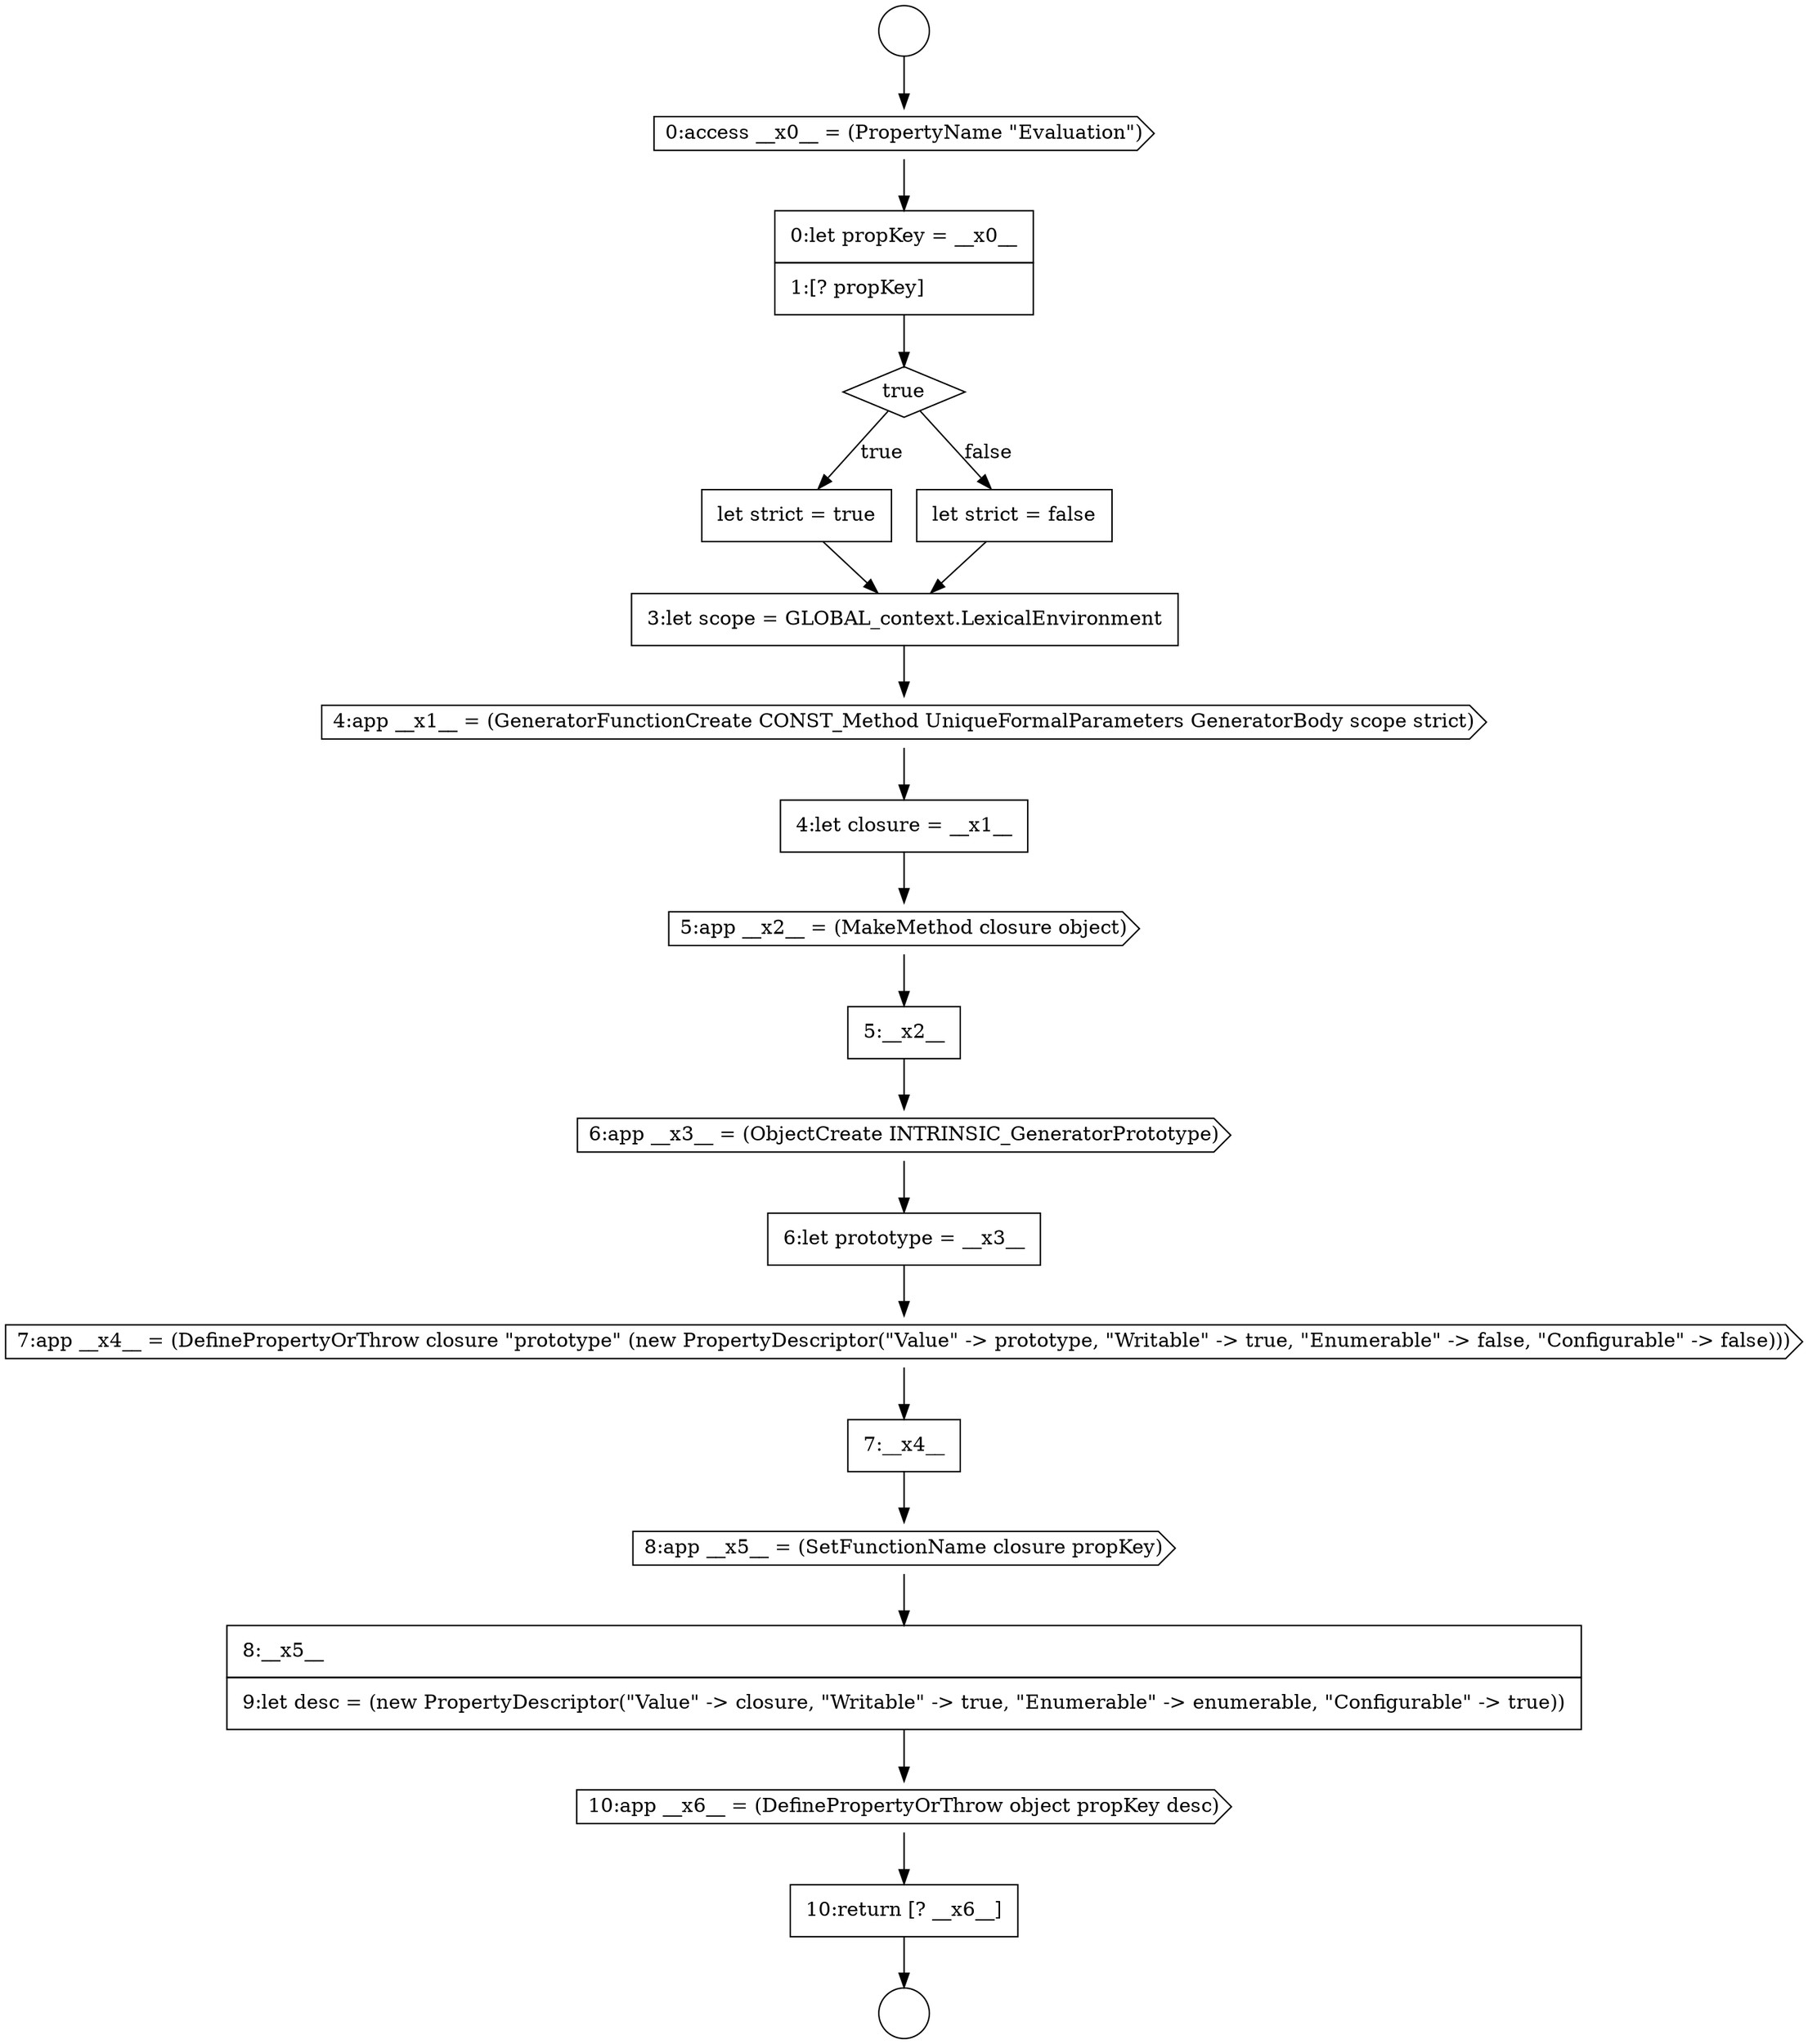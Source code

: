 digraph {
  node8475 [shape=cds, label=<<font color="black">8:app __x5__ = (SetFunctionName closure propKey)</font>> color="black" fillcolor="white" style=filled]
  node8463 [shape=diamond, label=<<font color="black">true</font>> color="black" fillcolor="white" style=filled]
  node8472 [shape=none, margin=0, label=<<font color="black">
    <table border="0" cellborder="1" cellspacing="0" cellpadding="10">
      <tr><td align="left">6:let prototype = __x3__</td></tr>
    </table>
  </font>> color="black" fillcolor="white" style=filled]
  node8468 [shape=none, margin=0, label=<<font color="black">
    <table border="0" cellborder="1" cellspacing="0" cellpadding="10">
      <tr><td align="left">4:let closure = __x1__</td></tr>
    </table>
  </font>> color="black" fillcolor="white" style=filled]
  node8459 [shape=circle label=" " color="black" fillcolor="white" style=filled]
  node8476 [shape=none, margin=0, label=<<font color="black">
    <table border="0" cellborder="1" cellspacing="0" cellpadding="10">
      <tr><td align="left">8:__x5__</td></tr>
      <tr><td align="left">9:let desc = (new PropertyDescriptor(&quot;Value&quot; -&gt; closure, &quot;Writable&quot; -&gt; true, &quot;Enumerable&quot; -&gt; enumerable, &quot;Configurable&quot; -&gt; true))</td></tr>
    </table>
  </font>> color="black" fillcolor="white" style=filled]
  node8467 [shape=cds, label=<<font color="black">4:app __x1__ = (GeneratorFunctionCreate CONST_Method UniqueFormalParameters GeneratorBody scope strict)</font>> color="black" fillcolor="white" style=filled]
  node8470 [shape=none, margin=0, label=<<font color="black">
    <table border="0" cellborder="1" cellspacing="0" cellpadding="10">
      <tr><td align="left">5:__x2__</td></tr>
    </table>
  </font>> color="black" fillcolor="white" style=filled]
  node8461 [shape=cds, label=<<font color="black">0:access __x0__ = (PropertyName &quot;Evaluation&quot;)</font>> color="black" fillcolor="white" style=filled]
  node8473 [shape=cds, label=<<font color="black">7:app __x4__ = (DefinePropertyOrThrow closure &quot;prototype&quot; (new PropertyDescriptor(&quot;Value&quot; -&gt; prototype, &quot;Writable&quot; -&gt; true, &quot;Enumerable&quot; -&gt; false, &quot;Configurable&quot; -&gt; false)))</font>> color="black" fillcolor="white" style=filled]
  node8477 [shape=cds, label=<<font color="black">10:app __x6__ = (DefinePropertyOrThrow object propKey desc)</font>> color="black" fillcolor="white" style=filled]
  node8466 [shape=none, margin=0, label=<<font color="black">
    <table border="0" cellborder="1" cellspacing="0" cellpadding="10">
      <tr><td align="left">3:let scope = GLOBAL_context.LexicalEnvironment</td></tr>
    </table>
  </font>> color="black" fillcolor="white" style=filled]
  node8464 [shape=none, margin=0, label=<<font color="black">
    <table border="0" cellborder="1" cellspacing="0" cellpadding="10">
      <tr><td align="left">let strict = true</td></tr>
    </table>
  </font>> color="black" fillcolor="white" style=filled]
  node8469 [shape=cds, label=<<font color="black">5:app __x2__ = (MakeMethod closure object)</font>> color="black" fillcolor="white" style=filled]
  node8474 [shape=none, margin=0, label=<<font color="black">
    <table border="0" cellborder="1" cellspacing="0" cellpadding="10">
      <tr><td align="left">7:__x4__</td></tr>
    </table>
  </font>> color="black" fillcolor="white" style=filled]
  node8478 [shape=none, margin=0, label=<<font color="black">
    <table border="0" cellborder="1" cellspacing="0" cellpadding="10">
      <tr><td align="left">10:return [? __x6__]</td></tr>
    </table>
  </font>> color="black" fillcolor="white" style=filled]
  node8460 [shape=circle label=" " color="black" fillcolor="white" style=filled]
  node8465 [shape=none, margin=0, label=<<font color="black">
    <table border="0" cellborder="1" cellspacing="0" cellpadding="10">
      <tr><td align="left">let strict = false</td></tr>
    </table>
  </font>> color="black" fillcolor="white" style=filled]
  node8462 [shape=none, margin=0, label=<<font color="black">
    <table border="0" cellborder="1" cellspacing="0" cellpadding="10">
      <tr><td align="left">0:let propKey = __x0__</td></tr>
      <tr><td align="left">1:[? propKey]</td></tr>
    </table>
  </font>> color="black" fillcolor="white" style=filled]
  node8471 [shape=cds, label=<<font color="black">6:app __x3__ = (ObjectCreate INTRINSIC_GeneratorPrototype)</font>> color="black" fillcolor="white" style=filled]
  node8471 -> node8472 [ color="black"]
  node8465 -> node8466 [ color="black"]
  node8459 -> node8461 [ color="black"]
  node8477 -> node8478 [ color="black"]
  node8475 -> node8476 [ color="black"]
  node8469 -> node8470 [ color="black"]
  node8468 -> node8469 [ color="black"]
  node8473 -> node8474 [ color="black"]
  node8464 -> node8466 [ color="black"]
  node8470 -> node8471 [ color="black"]
  node8474 -> node8475 [ color="black"]
  node8467 -> node8468 [ color="black"]
  node8478 -> node8460 [ color="black"]
  node8463 -> node8464 [label=<<font color="black">true</font>> color="black"]
  node8463 -> node8465 [label=<<font color="black">false</font>> color="black"]
  node8462 -> node8463 [ color="black"]
  node8476 -> node8477 [ color="black"]
  node8472 -> node8473 [ color="black"]
  node8461 -> node8462 [ color="black"]
  node8466 -> node8467 [ color="black"]
}
